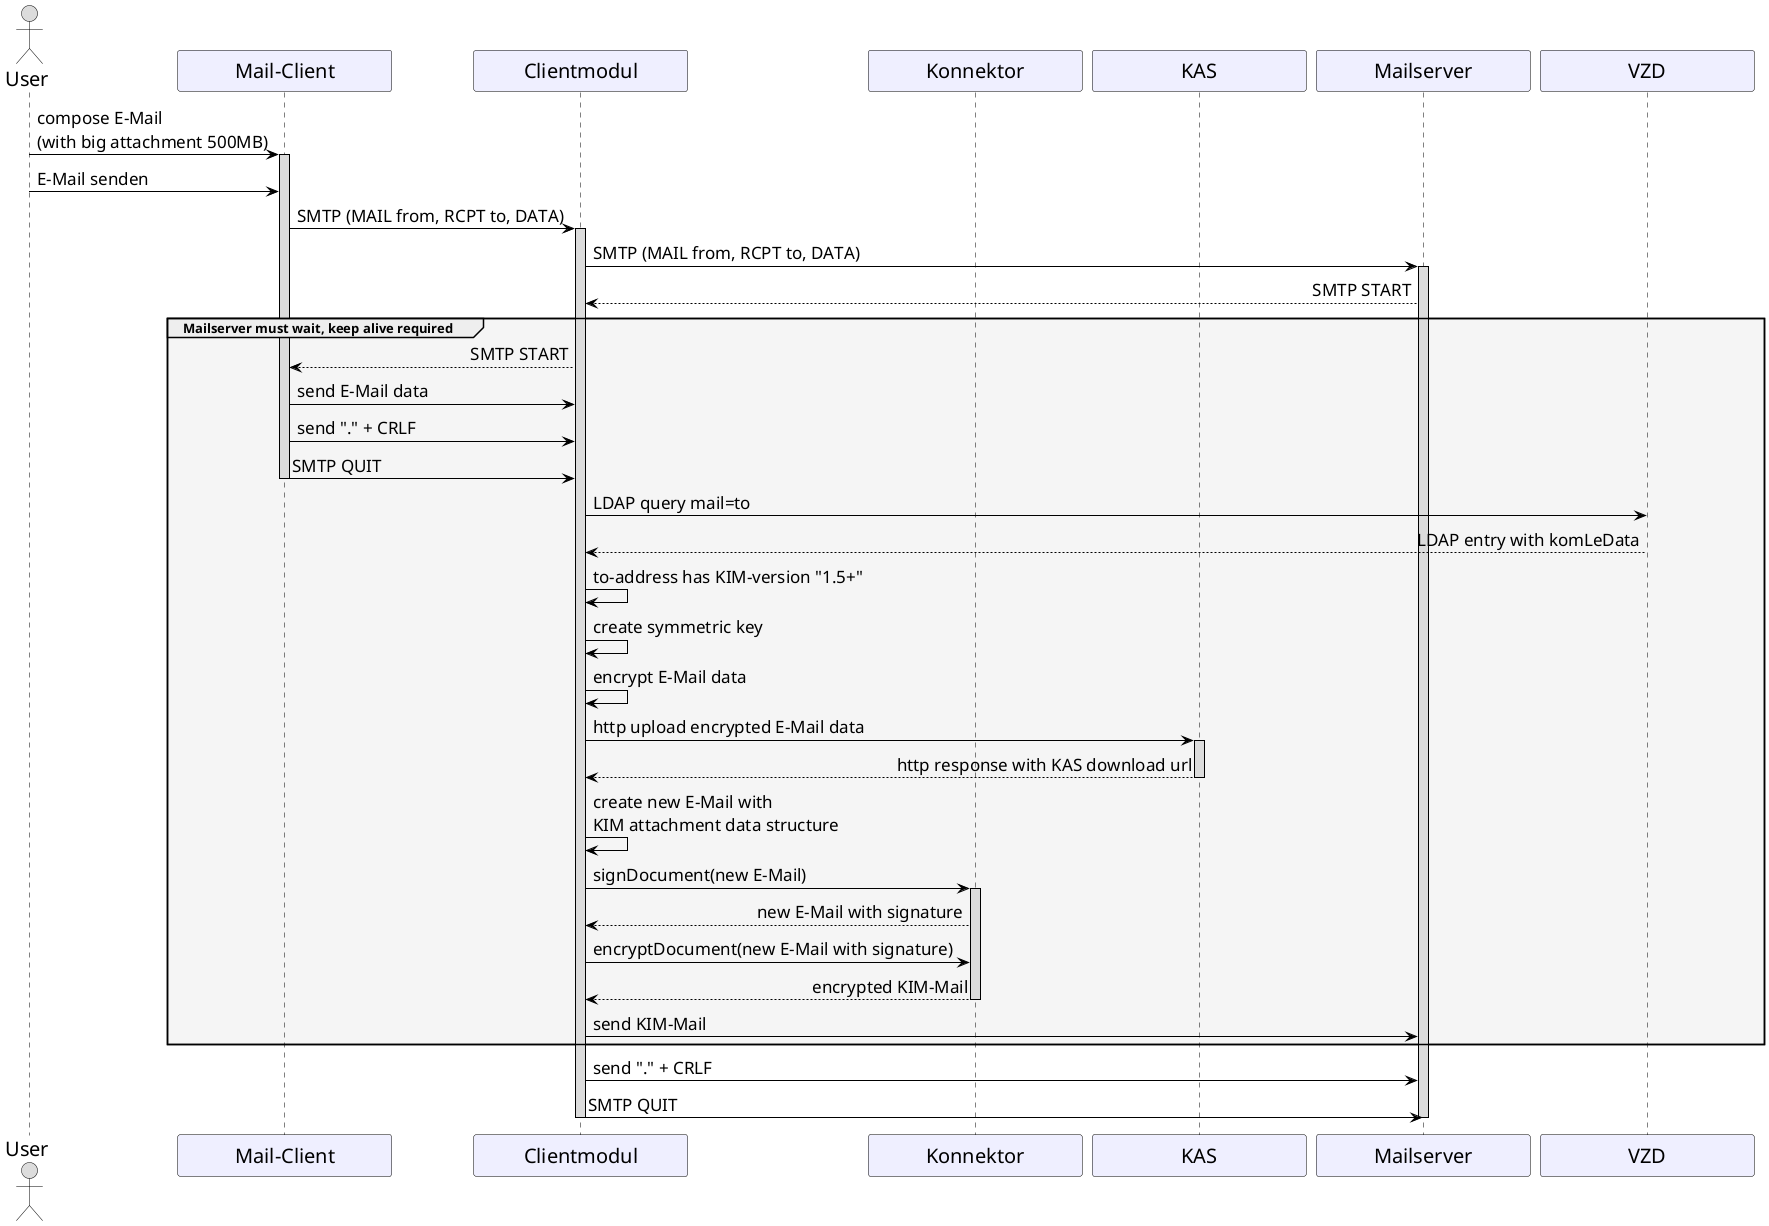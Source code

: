 @startuml "KIM Anwendungsfall 500MB senden"
skinparam sequenceMessageAlign direction
skinparam minClassWidth 200
skinparam BoxPadding 1
skinparam sequenceReferenceHeaderBackgroundColor palegreen
scale max 2048 width

skinparam sequence {
ArrowColor black
ArrowFontSize 17
ActorBorderColor black
LifeLineBorderColor black
LifeLineBackgroundColor Gainsboro

ParticipantBorderColor Motivation
ParticipantBackgroundColor Motivation
ParticipantFontName Impact
ParticipantFontSize 20
ParticipantFontColor black
ParticipantBorderColor Black
ParticipantBackgroundColor MOTIVATION

ActorBackgroundColor Gainsboro
ActorFontColor black
ActorFontSize 20
ActorFontName Aapex
}

actor u as "User"
participant mc as "Mail-Client"
participant cm as "Clientmodul"
participant kon as "Konnektor"
participant kas as "KAS"
participant ms as "Mailserver"
participant vzd as "VZD"

u -> mc: compose E-Mail\n(with big attachment 500MB)
activate mc
u -> mc: E-Mail senden
mc -> cm: SMTP (MAIL from, RCPT to, DATA)
activate cm
cm -> ms: SMTP (MAIL from, RCPT to, DATA)
activate ms
ms --> cm: SMTP START
group #WhiteSmoke Mailserver must wait, keep alive required
    cm --> mc: SMTP START
    mc -> cm: send E-Mail data
    mc -> cm: send "." + CRLF
    mc -> cm: SMTP QUIT
    deactivate mc
    cm -> vzd: LDAP query mail=to
    vzd --> cm: LDAP entry with komLeData
    cm -> cm: to-address has KIM-version "1.5+"
    cm -> cm: create symmetric key
    cm -> cm: encrypt E-Mail data
    cm -> kas: http upload encrypted E-Mail data
    activate kas
    kas --> cm: http response with KAS download url
    deactivate kas
    cm -> cm: create new E-Mail with\nKIM attachment data structure
    cm -> kon: signDocument(new E-Mail)
    activate kon
    kon --> cm: new E-Mail with signature
    cm -> kon: encryptDocument(new E-Mail with signature)
    kon --> cm: encrypted KIM-Mail
    deactivate kon
    cm -> ms: send KIM-Mail
end
cm -> ms: send "." + CRLF
cm -> ms: SMTP QUIT
deactivate cm
deactivate ms

@enduml
